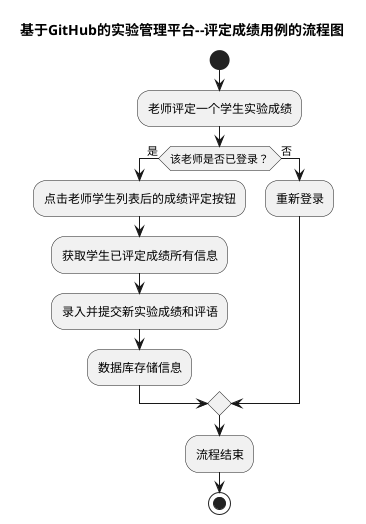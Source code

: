 @startuml
title 基于GitHub的实验管理平台--评定成绩用例的流程图
start
:老师评定一个学生实验成绩;

if(该老师是否已登录？) then(是)
    :点击老师学生列表后的成绩评定按钮;
    :获取学生已评定成绩所有信息;
    :录入并提交新实验成绩和评语;
    :数据库存储信息;
else(否)
    :重新登录;
endif;
:流程结束;

stop;
@enduml